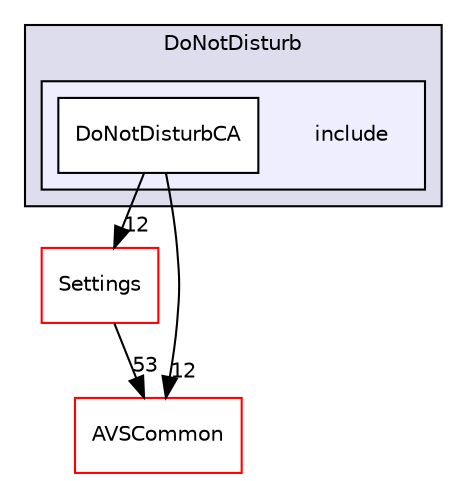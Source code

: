 digraph "/home/ANT.AMAZON.COM/womw/workplace/1.19_release/doxy/avs-device-sdk/capabilities/DoNotDisturb/include" {
  compound=true
  node [ fontsize="10", fontname="Helvetica"];
  edge [ labelfontsize="10", labelfontname="Helvetica"];
  subgraph clusterdir_a34f9b5658ea5accd04f680d0b8d4c8f {
    graph [ bgcolor="#ddddee", pencolor="black", label="DoNotDisturb" fontname="Helvetica", fontsize="10", URL="dir_a34f9b5658ea5accd04f680d0b8d4c8f.html"]
  subgraph clusterdir_a69ab26103bfce3ce04fa0d4c5376e57 {
    graph [ bgcolor="#eeeeff", pencolor="black", label="" URL="dir_a69ab26103bfce3ce04fa0d4c5376e57.html"];
    dir_a69ab26103bfce3ce04fa0d4c5376e57 [shape=plaintext label="include"];
    dir_16af65cfafa5c4380d7ddfa0bf4440a9 [shape=box label="DoNotDisturbCA" color="black" fillcolor="white" style="filled" URL="dir_16af65cfafa5c4380d7ddfa0bf4440a9.html"];
  }
  }
  dir_8ae0dd75af039a94f4269584fb8eef13 [shape=box label="Settings" fillcolor="white" style="filled" color="red" URL="dir_8ae0dd75af039a94f4269584fb8eef13.html"];
  dir_13e65effb2bde530b17b3d5eefcd0266 [shape=box label="AVSCommon" fillcolor="white" style="filled" color="red" URL="dir_13e65effb2bde530b17b3d5eefcd0266.html"];
  dir_8ae0dd75af039a94f4269584fb8eef13->dir_13e65effb2bde530b17b3d5eefcd0266 [headlabel="53", labeldistance=1.5 headhref="dir_000375_000017.html"];
  dir_16af65cfafa5c4380d7ddfa0bf4440a9->dir_8ae0dd75af039a94f4269584fb8eef13 [headlabel="12", labeldistance=1.5 headhref="dir_000158_000375.html"];
  dir_16af65cfafa5c4380d7ddfa0bf4440a9->dir_13e65effb2bde530b17b3d5eefcd0266 [headlabel="12", labeldistance=1.5 headhref="dir_000158_000017.html"];
}
